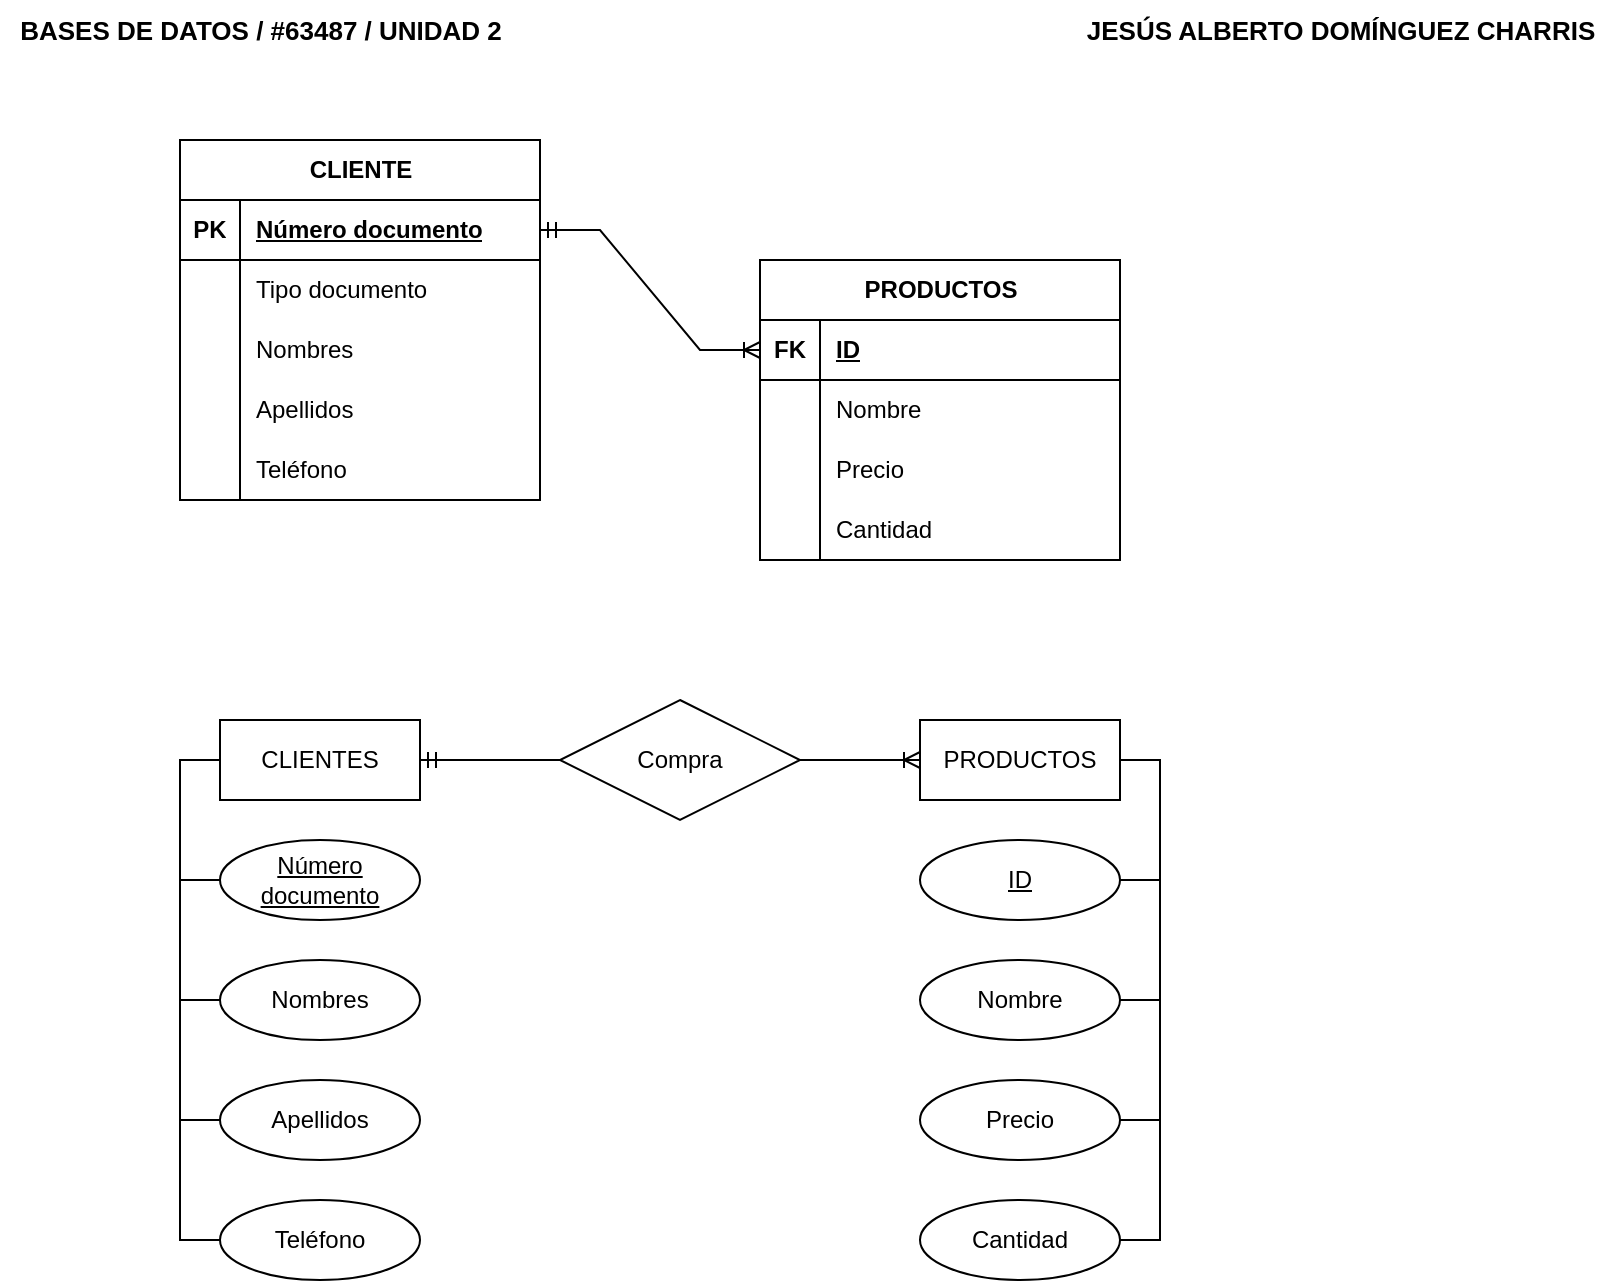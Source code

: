 <mxfile version="21.6.5" type="device">
  <diagram id="R2lEEEUBdFMjLlhIrx00" name="Page-1">
    <mxGraphModel dx="1100" dy="655" grid="1" gridSize="10" guides="1" tooltips="1" connect="1" arrows="1" fold="1" page="1" pageScale="1" pageWidth="850" pageHeight="1100" math="0" shadow="0" extFonts="Permanent Marker^https://fonts.googleapis.com/css?family=Permanent+Marker">
      <root>
        <mxCell id="0" />
        <mxCell id="1" parent="0" />
        <mxCell id="UhVYowTK0BYmWt_fBkGQ-1" value="&lt;span style=&quot;font-size: 13px;&quot;&gt;&lt;font style=&quot;font-size: 13px;&quot;&gt;JESÚS ALBERTO DOMÍNGUEZ CHARRIS&lt;/font&gt;&lt;/span&gt;" style="text;html=1;align=center;verticalAlign=middle;resizable=0;points=[];autosize=1;strokeColor=none;fillColor=none;fontSize=13;fontStyle=1" vertex="1" parent="1">
          <mxGeometry x="550" y="30" width="280" height="30" as="geometry" />
        </mxCell>
        <mxCell id="UhVYowTK0BYmWt_fBkGQ-2" value="&lt;span style=&quot;font-size: 13px;&quot;&gt;&lt;font style=&quot;font-size: 13px;&quot;&gt;BASES DE DATOS / #63487 / UNIDAD 2&lt;/font&gt;&lt;/span&gt;" style="text;html=1;align=center;verticalAlign=middle;resizable=0;points=[];autosize=1;strokeColor=none;fillColor=none;fontSize=13;fontStyle=1" vertex="1" parent="1">
          <mxGeometry x="20" y="30" width="260" height="30" as="geometry" />
        </mxCell>
        <mxCell id="UhVYowTK0BYmWt_fBkGQ-3" value="CLIENTE" style="shape=table;startSize=30;container=1;collapsible=1;childLayout=tableLayout;fixedRows=1;rowLines=0;fontStyle=1;align=center;resizeLast=1;html=1;" vertex="1" parent="1">
          <mxGeometry x="110" y="100" width="180" height="180" as="geometry" />
        </mxCell>
        <mxCell id="UhVYowTK0BYmWt_fBkGQ-4" value="" style="shape=tableRow;horizontal=0;startSize=0;swimlaneHead=0;swimlaneBody=0;fillColor=none;collapsible=0;dropTarget=0;points=[[0,0.5],[1,0.5]];portConstraint=eastwest;top=0;left=0;right=0;bottom=1;" vertex="1" parent="UhVYowTK0BYmWt_fBkGQ-3">
          <mxGeometry y="30" width="180" height="30" as="geometry" />
        </mxCell>
        <mxCell id="UhVYowTK0BYmWt_fBkGQ-5" value="PK" style="shape=partialRectangle;connectable=0;fillColor=none;top=0;left=0;bottom=0;right=0;fontStyle=1;overflow=hidden;whiteSpace=wrap;html=1;" vertex="1" parent="UhVYowTK0BYmWt_fBkGQ-4">
          <mxGeometry width="30" height="30" as="geometry">
            <mxRectangle width="30" height="30" as="alternateBounds" />
          </mxGeometry>
        </mxCell>
        <mxCell id="UhVYowTK0BYmWt_fBkGQ-6" value="Número documento" style="shape=partialRectangle;connectable=0;fillColor=none;top=0;left=0;bottom=0;right=0;align=left;spacingLeft=6;fontStyle=5;overflow=hidden;whiteSpace=wrap;html=1;" vertex="1" parent="UhVYowTK0BYmWt_fBkGQ-4">
          <mxGeometry x="30" width="150" height="30" as="geometry">
            <mxRectangle width="150" height="30" as="alternateBounds" />
          </mxGeometry>
        </mxCell>
        <mxCell id="UhVYowTK0BYmWt_fBkGQ-7" value="" style="shape=tableRow;horizontal=0;startSize=0;swimlaneHead=0;swimlaneBody=0;fillColor=none;collapsible=0;dropTarget=0;points=[[0,0.5],[1,0.5]];portConstraint=eastwest;top=0;left=0;right=0;bottom=0;" vertex="1" parent="UhVYowTK0BYmWt_fBkGQ-3">
          <mxGeometry y="60" width="180" height="30" as="geometry" />
        </mxCell>
        <mxCell id="UhVYowTK0BYmWt_fBkGQ-8" value="" style="shape=partialRectangle;connectable=0;fillColor=none;top=0;left=0;bottom=0;right=0;editable=1;overflow=hidden;whiteSpace=wrap;html=1;" vertex="1" parent="UhVYowTK0BYmWt_fBkGQ-7">
          <mxGeometry width="30" height="30" as="geometry">
            <mxRectangle width="30" height="30" as="alternateBounds" />
          </mxGeometry>
        </mxCell>
        <mxCell id="UhVYowTK0BYmWt_fBkGQ-9" value="Tipo documento" style="shape=partialRectangle;connectable=0;fillColor=none;top=0;left=0;bottom=0;right=0;align=left;spacingLeft=6;overflow=hidden;whiteSpace=wrap;html=1;" vertex="1" parent="UhVYowTK0BYmWt_fBkGQ-7">
          <mxGeometry x="30" width="150" height="30" as="geometry">
            <mxRectangle width="150" height="30" as="alternateBounds" />
          </mxGeometry>
        </mxCell>
        <mxCell id="UhVYowTK0BYmWt_fBkGQ-10" value="" style="shape=tableRow;horizontal=0;startSize=0;swimlaneHead=0;swimlaneBody=0;fillColor=none;collapsible=0;dropTarget=0;points=[[0,0.5],[1,0.5]];portConstraint=eastwest;top=0;left=0;right=0;bottom=0;" vertex="1" parent="UhVYowTK0BYmWt_fBkGQ-3">
          <mxGeometry y="90" width="180" height="30" as="geometry" />
        </mxCell>
        <mxCell id="UhVYowTK0BYmWt_fBkGQ-11" value="" style="shape=partialRectangle;connectable=0;fillColor=none;top=0;left=0;bottom=0;right=0;editable=1;overflow=hidden;whiteSpace=wrap;html=1;" vertex="1" parent="UhVYowTK0BYmWt_fBkGQ-10">
          <mxGeometry width="30" height="30" as="geometry">
            <mxRectangle width="30" height="30" as="alternateBounds" />
          </mxGeometry>
        </mxCell>
        <mxCell id="UhVYowTK0BYmWt_fBkGQ-12" value="Nombres" style="shape=partialRectangle;connectable=0;fillColor=none;top=0;left=0;bottom=0;right=0;align=left;spacingLeft=6;overflow=hidden;whiteSpace=wrap;html=1;" vertex="1" parent="UhVYowTK0BYmWt_fBkGQ-10">
          <mxGeometry x="30" width="150" height="30" as="geometry">
            <mxRectangle width="150" height="30" as="alternateBounds" />
          </mxGeometry>
        </mxCell>
        <mxCell id="UhVYowTK0BYmWt_fBkGQ-13" value="" style="shape=tableRow;horizontal=0;startSize=0;swimlaneHead=0;swimlaneBody=0;fillColor=none;collapsible=0;dropTarget=0;points=[[0,0.5],[1,0.5]];portConstraint=eastwest;top=0;left=0;right=0;bottom=0;" vertex="1" parent="UhVYowTK0BYmWt_fBkGQ-3">
          <mxGeometry y="120" width="180" height="30" as="geometry" />
        </mxCell>
        <mxCell id="UhVYowTK0BYmWt_fBkGQ-14" value="" style="shape=partialRectangle;connectable=0;fillColor=none;top=0;left=0;bottom=0;right=0;editable=1;overflow=hidden;whiteSpace=wrap;html=1;" vertex="1" parent="UhVYowTK0BYmWt_fBkGQ-13">
          <mxGeometry width="30" height="30" as="geometry">
            <mxRectangle width="30" height="30" as="alternateBounds" />
          </mxGeometry>
        </mxCell>
        <mxCell id="UhVYowTK0BYmWt_fBkGQ-15" value="Apellidos" style="shape=partialRectangle;connectable=0;fillColor=none;top=0;left=0;bottom=0;right=0;align=left;spacingLeft=6;overflow=hidden;whiteSpace=wrap;html=1;" vertex="1" parent="UhVYowTK0BYmWt_fBkGQ-13">
          <mxGeometry x="30" width="150" height="30" as="geometry">
            <mxRectangle width="150" height="30" as="alternateBounds" />
          </mxGeometry>
        </mxCell>
        <mxCell id="UhVYowTK0BYmWt_fBkGQ-16" style="shape=tableRow;horizontal=0;startSize=0;swimlaneHead=0;swimlaneBody=0;fillColor=none;collapsible=0;dropTarget=0;points=[[0,0.5],[1,0.5]];portConstraint=eastwest;top=0;left=0;right=0;bottom=0;" vertex="1" parent="UhVYowTK0BYmWt_fBkGQ-3">
          <mxGeometry y="150" width="180" height="30" as="geometry" />
        </mxCell>
        <mxCell id="UhVYowTK0BYmWt_fBkGQ-17" style="shape=partialRectangle;connectable=0;fillColor=none;top=0;left=0;bottom=0;right=0;editable=1;overflow=hidden;whiteSpace=wrap;html=1;" vertex="1" parent="UhVYowTK0BYmWt_fBkGQ-16">
          <mxGeometry width="30" height="30" as="geometry">
            <mxRectangle width="30" height="30" as="alternateBounds" />
          </mxGeometry>
        </mxCell>
        <mxCell id="UhVYowTK0BYmWt_fBkGQ-18" value="Teléfono" style="shape=partialRectangle;connectable=0;fillColor=none;top=0;left=0;bottom=0;right=0;align=left;spacingLeft=6;overflow=hidden;whiteSpace=wrap;html=1;" vertex="1" parent="UhVYowTK0BYmWt_fBkGQ-16">
          <mxGeometry x="30" width="150" height="30" as="geometry">
            <mxRectangle width="150" height="30" as="alternateBounds" />
          </mxGeometry>
        </mxCell>
        <mxCell id="UhVYowTK0BYmWt_fBkGQ-19" value="PRODUCTOS" style="shape=table;startSize=30;container=1;collapsible=1;childLayout=tableLayout;fixedRows=1;rowLines=0;fontStyle=1;align=center;resizeLast=1;html=1;" vertex="1" parent="1">
          <mxGeometry x="400" y="160" width="180" height="150" as="geometry" />
        </mxCell>
        <mxCell id="UhVYowTK0BYmWt_fBkGQ-20" value="" style="shape=tableRow;horizontal=0;startSize=0;swimlaneHead=0;swimlaneBody=0;fillColor=none;collapsible=0;dropTarget=0;points=[[0,0.5],[1,0.5]];portConstraint=eastwest;top=0;left=0;right=0;bottom=1;" vertex="1" parent="UhVYowTK0BYmWt_fBkGQ-19">
          <mxGeometry y="30" width="180" height="30" as="geometry" />
        </mxCell>
        <mxCell id="UhVYowTK0BYmWt_fBkGQ-21" value="FK" style="shape=partialRectangle;connectable=0;fillColor=none;top=0;left=0;bottom=0;right=0;fontStyle=1;overflow=hidden;whiteSpace=wrap;html=1;" vertex="1" parent="UhVYowTK0BYmWt_fBkGQ-20">
          <mxGeometry width="30" height="30" as="geometry">
            <mxRectangle width="30" height="30" as="alternateBounds" />
          </mxGeometry>
        </mxCell>
        <mxCell id="UhVYowTK0BYmWt_fBkGQ-22" value="ID" style="shape=partialRectangle;connectable=0;fillColor=none;top=0;left=0;bottom=0;right=0;align=left;spacingLeft=6;fontStyle=5;overflow=hidden;whiteSpace=wrap;html=1;" vertex="1" parent="UhVYowTK0BYmWt_fBkGQ-20">
          <mxGeometry x="30" width="150" height="30" as="geometry">
            <mxRectangle width="150" height="30" as="alternateBounds" />
          </mxGeometry>
        </mxCell>
        <mxCell id="UhVYowTK0BYmWt_fBkGQ-23" value="" style="shape=tableRow;horizontal=0;startSize=0;swimlaneHead=0;swimlaneBody=0;fillColor=none;collapsible=0;dropTarget=0;points=[[0,0.5],[1,0.5]];portConstraint=eastwest;top=0;left=0;right=0;bottom=0;" vertex="1" parent="UhVYowTK0BYmWt_fBkGQ-19">
          <mxGeometry y="60" width="180" height="30" as="geometry" />
        </mxCell>
        <mxCell id="UhVYowTK0BYmWt_fBkGQ-24" value="" style="shape=partialRectangle;connectable=0;fillColor=none;top=0;left=0;bottom=0;right=0;editable=1;overflow=hidden;whiteSpace=wrap;html=1;" vertex="1" parent="UhVYowTK0BYmWt_fBkGQ-23">
          <mxGeometry width="30" height="30" as="geometry">
            <mxRectangle width="30" height="30" as="alternateBounds" />
          </mxGeometry>
        </mxCell>
        <mxCell id="UhVYowTK0BYmWt_fBkGQ-25" value="Nombre" style="shape=partialRectangle;connectable=0;fillColor=none;top=0;left=0;bottom=0;right=0;align=left;spacingLeft=6;overflow=hidden;whiteSpace=wrap;html=1;" vertex="1" parent="UhVYowTK0BYmWt_fBkGQ-23">
          <mxGeometry x="30" width="150" height="30" as="geometry">
            <mxRectangle width="150" height="30" as="alternateBounds" />
          </mxGeometry>
        </mxCell>
        <mxCell id="UhVYowTK0BYmWt_fBkGQ-26" value="" style="shape=tableRow;horizontal=0;startSize=0;swimlaneHead=0;swimlaneBody=0;fillColor=none;collapsible=0;dropTarget=0;points=[[0,0.5],[1,0.5]];portConstraint=eastwest;top=0;left=0;right=0;bottom=0;" vertex="1" parent="UhVYowTK0BYmWt_fBkGQ-19">
          <mxGeometry y="90" width="180" height="30" as="geometry" />
        </mxCell>
        <mxCell id="UhVYowTK0BYmWt_fBkGQ-27" value="" style="shape=partialRectangle;connectable=0;fillColor=none;top=0;left=0;bottom=0;right=0;editable=1;overflow=hidden;whiteSpace=wrap;html=1;" vertex="1" parent="UhVYowTK0BYmWt_fBkGQ-26">
          <mxGeometry width="30" height="30" as="geometry">
            <mxRectangle width="30" height="30" as="alternateBounds" />
          </mxGeometry>
        </mxCell>
        <mxCell id="UhVYowTK0BYmWt_fBkGQ-28" value="Precio" style="shape=partialRectangle;connectable=0;fillColor=none;top=0;left=0;bottom=0;right=0;align=left;spacingLeft=6;overflow=hidden;whiteSpace=wrap;html=1;" vertex="1" parent="UhVYowTK0BYmWt_fBkGQ-26">
          <mxGeometry x="30" width="150" height="30" as="geometry">
            <mxRectangle width="150" height="30" as="alternateBounds" />
          </mxGeometry>
        </mxCell>
        <mxCell id="UhVYowTK0BYmWt_fBkGQ-29" value="" style="shape=tableRow;horizontal=0;startSize=0;swimlaneHead=0;swimlaneBody=0;fillColor=none;collapsible=0;dropTarget=0;points=[[0,0.5],[1,0.5]];portConstraint=eastwest;top=0;left=0;right=0;bottom=0;" vertex="1" parent="UhVYowTK0BYmWt_fBkGQ-19">
          <mxGeometry y="120" width="180" height="30" as="geometry" />
        </mxCell>
        <mxCell id="UhVYowTK0BYmWt_fBkGQ-30" value="" style="shape=partialRectangle;connectable=0;fillColor=none;top=0;left=0;bottom=0;right=0;editable=1;overflow=hidden;whiteSpace=wrap;html=1;" vertex="1" parent="UhVYowTK0BYmWt_fBkGQ-29">
          <mxGeometry width="30" height="30" as="geometry">
            <mxRectangle width="30" height="30" as="alternateBounds" />
          </mxGeometry>
        </mxCell>
        <mxCell id="UhVYowTK0BYmWt_fBkGQ-31" value="Cantidad" style="shape=partialRectangle;connectable=0;fillColor=none;top=0;left=0;bottom=0;right=0;align=left;spacingLeft=6;overflow=hidden;whiteSpace=wrap;html=1;" vertex="1" parent="UhVYowTK0BYmWt_fBkGQ-29">
          <mxGeometry x="30" width="150" height="30" as="geometry">
            <mxRectangle width="150" height="30" as="alternateBounds" />
          </mxGeometry>
        </mxCell>
        <mxCell id="UhVYowTK0BYmWt_fBkGQ-34" value="" style="edgeStyle=entityRelationEdgeStyle;fontSize=12;html=1;endArrow=ERoneToMany;rounded=0;exitX=1;exitY=0.5;exitDx=0;exitDy=0;entryX=0;entryY=0.5;entryDx=0;entryDy=0;startArrow=ERmandOne;startFill=0;" edge="1" parent="1" source="UhVYowTK0BYmWt_fBkGQ-4" target="UhVYowTK0BYmWt_fBkGQ-20">
          <mxGeometry width="100" height="100" relative="1" as="geometry">
            <mxPoint x="310" y="180" as="sourcePoint" />
            <mxPoint x="410" y="80" as="targetPoint" />
          </mxGeometry>
        </mxCell>
        <mxCell id="UhVYowTK0BYmWt_fBkGQ-45" style="edgeStyle=orthogonalEdgeStyle;rounded=0;orthogonalLoop=1;jettySize=auto;html=1;exitX=0;exitY=0.5;exitDx=0;exitDy=0;entryX=0;entryY=0.5;entryDx=0;entryDy=0;endArrow=none;endFill=0;" edge="1" parent="1" source="UhVYowTK0BYmWt_fBkGQ-35" target="UhVYowTK0BYmWt_fBkGQ-39">
          <mxGeometry relative="1" as="geometry" />
        </mxCell>
        <mxCell id="UhVYowTK0BYmWt_fBkGQ-46" style="edgeStyle=orthogonalEdgeStyle;rounded=0;orthogonalLoop=1;jettySize=auto;html=1;exitX=0;exitY=0.5;exitDx=0;exitDy=0;entryX=0;entryY=0.5;entryDx=0;entryDy=0;endArrow=none;endFill=0;" edge="1" parent="1" source="UhVYowTK0BYmWt_fBkGQ-35" target="UhVYowTK0BYmWt_fBkGQ-38">
          <mxGeometry relative="1" as="geometry" />
        </mxCell>
        <mxCell id="UhVYowTK0BYmWt_fBkGQ-47" style="edgeStyle=orthogonalEdgeStyle;rounded=0;orthogonalLoop=1;jettySize=auto;html=1;exitX=0;exitY=0.5;exitDx=0;exitDy=0;entryX=0;entryY=0.5;entryDx=0;entryDy=0;endArrow=none;endFill=0;" edge="1" parent="1" source="UhVYowTK0BYmWt_fBkGQ-35" target="UhVYowTK0BYmWt_fBkGQ-37">
          <mxGeometry relative="1" as="geometry" />
        </mxCell>
        <mxCell id="UhVYowTK0BYmWt_fBkGQ-48" style="edgeStyle=orthogonalEdgeStyle;rounded=0;orthogonalLoop=1;jettySize=auto;html=1;exitX=0;exitY=0.5;exitDx=0;exitDy=0;entryX=0;entryY=0.5;entryDx=0;entryDy=0;endArrow=none;endFill=0;" edge="1" parent="1" source="UhVYowTK0BYmWt_fBkGQ-35" target="UhVYowTK0BYmWt_fBkGQ-36">
          <mxGeometry relative="1" as="geometry" />
        </mxCell>
        <mxCell id="UhVYowTK0BYmWt_fBkGQ-54" style="edgeStyle=orthogonalEdgeStyle;rounded=0;orthogonalLoop=1;jettySize=auto;html=1;exitX=1;exitY=0.5;exitDx=0;exitDy=0;entryX=0;entryY=0.5;entryDx=0;entryDy=0;endArrow=none;endFill=0;startArrow=ERmandOne;startFill=0;" edge="1" parent="1" source="UhVYowTK0BYmWt_fBkGQ-35" target="UhVYowTK0BYmWt_fBkGQ-53">
          <mxGeometry relative="1" as="geometry" />
        </mxCell>
        <mxCell id="UhVYowTK0BYmWt_fBkGQ-35" value="CLIENTES" style="whiteSpace=wrap;html=1;align=center;" vertex="1" parent="1">
          <mxGeometry x="130" y="390" width="100" height="40" as="geometry" />
        </mxCell>
        <mxCell id="UhVYowTK0BYmWt_fBkGQ-36" value="Número documento" style="ellipse;whiteSpace=wrap;html=1;align=center;fontStyle=4;" vertex="1" parent="1">
          <mxGeometry x="130" y="450" width="100" height="40" as="geometry" />
        </mxCell>
        <mxCell id="UhVYowTK0BYmWt_fBkGQ-37" value="Nombres" style="ellipse;whiteSpace=wrap;html=1;align=center;" vertex="1" parent="1">
          <mxGeometry x="130" y="510" width="100" height="40" as="geometry" />
        </mxCell>
        <mxCell id="UhVYowTK0BYmWt_fBkGQ-38" value="Apellidos" style="ellipse;whiteSpace=wrap;html=1;align=center;" vertex="1" parent="1">
          <mxGeometry x="130" y="570" width="100" height="40" as="geometry" />
        </mxCell>
        <mxCell id="UhVYowTK0BYmWt_fBkGQ-39" value="Teléfono" style="ellipse;whiteSpace=wrap;html=1;align=center;" vertex="1" parent="1">
          <mxGeometry x="130" y="630" width="100" height="40" as="geometry" />
        </mxCell>
        <mxCell id="UhVYowTK0BYmWt_fBkGQ-49" style="edgeStyle=orthogonalEdgeStyle;rounded=0;orthogonalLoop=1;jettySize=auto;html=1;exitX=1;exitY=0.5;exitDx=0;exitDy=0;entryX=1;entryY=0.5;entryDx=0;entryDy=0;endArrow=none;endFill=0;" edge="1" parent="1" source="UhVYowTK0BYmWt_fBkGQ-40" target="UhVYowTK0BYmWt_fBkGQ-41">
          <mxGeometry relative="1" as="geometry" />
        </mxCell>
        <mxCell id="UhVYowTK0BYmWt_fBkGQ-50" style="edgeStyle=orthogonalEdgeStyle;rounded=0;orthogonalLoop=1;jettySize=auto;html=1;exitX=1;exitY=0.5;exitDx=0;exitDy=0;entryX=1;entryY=0.5;entryDx=0;entryDy=0;endArrow=none;endFill=0;" edge="1" parent="1" source="UhVYowTK0BYmWt_fBkGQ-40" target="UhVYowTK0BYmWt_fBkGQ-42">
          <mxGeometry relative="1" as="geometry" />
        </mxCell>
        <mxCell id="UhVYowTK0BYmWt_fBkGQ-51" style="edgeStyle=orthogonalEdgeStyle;rounded=0;orthogonalLoop=1;jettySize=auto;html=1;exitX=1;exitY=0.5;exitDx=0;exitDy=0;entryX=1;entryY=0.5;entryDx=0;entryDy=0;endArrow=none;endFill=0;" edge="1" parent="1" source="UhVYowTK0BYmWt_fBkGQ-40" target="UhVYowTK0BYmWt_fBkGQ-43">
          <mxGeometry relative="1" as="geometry" />
        </mxCell>
        <mxCell id="UhVYowTK0BYmWt_fBkGQ-52" style="edgeStyle=orthogonalEdgeStyle;rounded=0;orthogonalLoop=1;jettySize=auto;html=1;exitX=1;exitY=0.5;exitDx=0;exitDy=0;entryX=1;entryY=0.5;entryDx=0;entryDy=0;endArrow=none;endFill=0;" edge="1" parent="1" source="UhVYowTK0BYmWt_fBkGQ-40" target="UhVYowTK0BYmWt_fBkGQ-44">
          <mxGeometry relative="1" as="geometry" />
        </mxCell>
        <mxCell id="UhVYowTK0BYmWt_fBkGQ-40" value="PRODUCTOS" style="whiteSpace=wrap;html=1;align=center;" vertex="1" parent="1">
          <mxGeometry x="480" y="390" width="100" height="40" as="geometry" />
        </mxCell>
        <mxCell id="UhVYowTK0BYmWt_fBkGQ-41" value="ID" style="ellipse;whiteSpace=wrap;html=1;align=center;fontStyle=4;" vertex="1" parent="1">
          <mxGeometry x="480" y="450" width="100" height="40" as="geometry" />
        </mxCell>
        <mxCell id="UhVYowTK0BYmWt_fBkGQ-42" value="Nombre" style="ellipse;whiteSpace=wrap;html=1;align=center;" vertex="1" parent="1">
          <mxGeometry x="480" y="510" width="100" height="40" as="geometry" />
        </mxCell>
        <mxCell id="UhVYowTK0BYmWt_fBkGQ-43" value="Precio" style="ellipse;whiteSpace=wrap;html=1;align=center;" vertex="1" parent="1">
          <mxGeometry x="480" y="570" width="100" height="40" as="geometry" />
        </mxCell>
        <mxCell id="UhVYowTK0BYmWt_fBkGQ-44" value="Cantidad" style="ellipse;whiteSpace=wrap;html=1;align=center;" vertex="1" parent="1">
          <mxGeometry x="480" y="630" width="100" height="40" as="geometry" />
        </mxCell>
        <mxCell id="UhVYowTK0BYmWt_fBkGQ-55" style="edgeStyle=orthogonalEdgeStyle;rounded=0;orthogonalLoop=1;jettySize=auto;html=1;exitX=1;exitY=0.5;exitDx=0;exitDy=0;entryX=0;entryY=0.5;entryDx=0;entryDy=0;endArrow=ERoneToMany;endFill=0;" edge="1" parent="1" source="UhVYowTK0BYmWt_fBkGQ-53" target="UhVYowTK0BYmWt_fBkGQ-40">
          <mxGeometry relative="1" as="geometry" />
        </mxCell>
        <mxCell id="UhVYowTK0BYmWt_fBkGQ-53" value="Compra" style="shape=rhombus;perimeter=rhombusPerimeter;whiteSpace=wrap;html=1;align=center;" vertex="1" parent="1">
          <mxGeometry x="300" y="380" width="120" height="60" as="geometry" />
        </mxCell>
      </root>
    </mxGraphModel>
  </diagram>
</mxfile>

